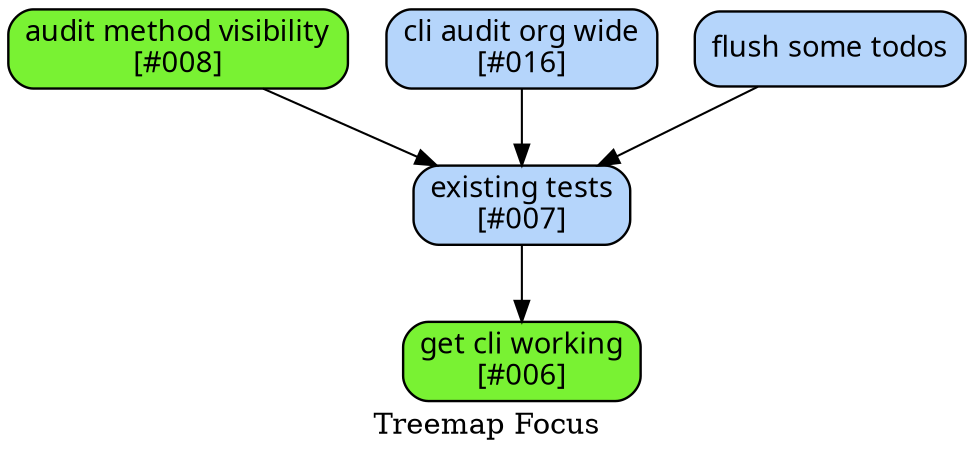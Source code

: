 # created by tan-man on 2013-01-21 01:51:43 UTC

digraph {

/*
  example stmt_list:
    foo -> bar
    biff -> baz

  example node_stmt:
    learn_c [label="learn C somehow"]
*/

label="Treemap Focus"

#                 blue : fillcolor="#b5d5fb"
#             finished : green
#                green : fillcolor="#79f233"

node [label="\N", style="filled", fillcolor="#b5d5fb", fontname="Futura", penwidth="1.1566", shape="Mrecord"]
audit [fillcolor="#79f233", label="audit method visibility\n[#008]"]
cli [label="cli audit org wide\n[#016]"]
existing [label="existing tests\n[#007]"]
flush [label="flush some todos"]
get [fillcolor="#79f233", label="get cli working\n[#006]"]
audit -> existing
cli -> existing
existing -> get
flush -> existing
}
